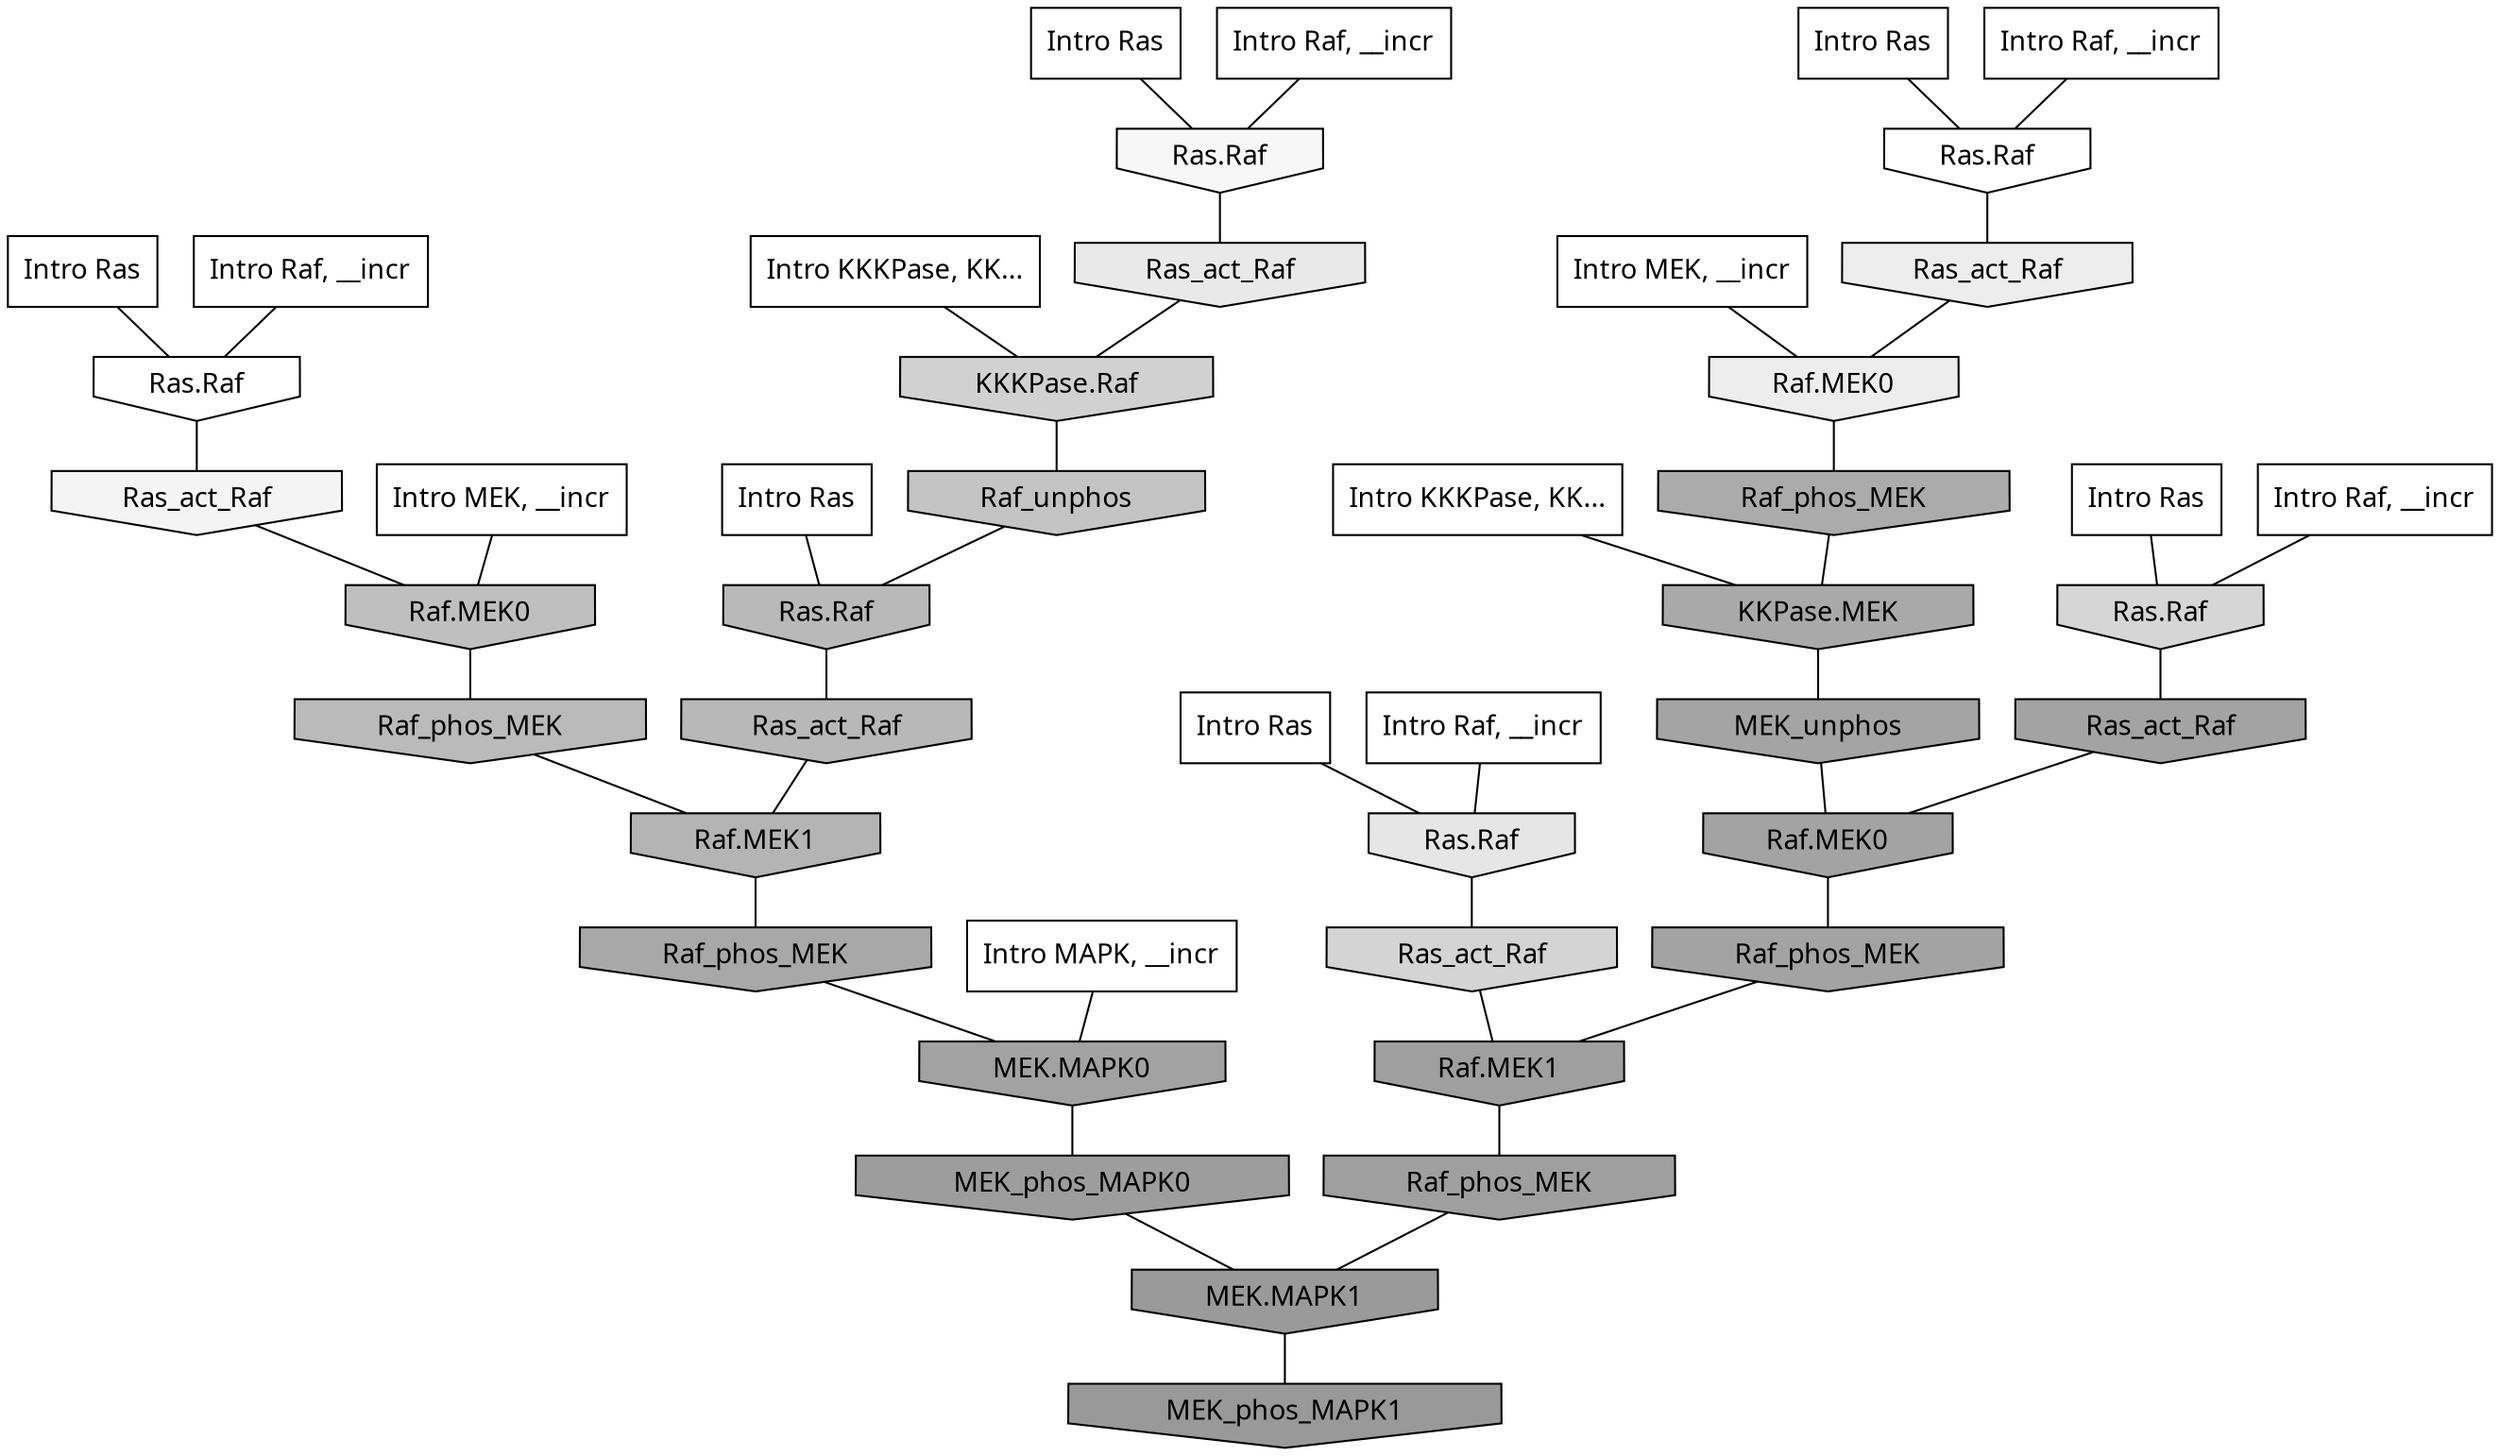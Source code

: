 digraph G{
  rankdir="TB";
  ranksep=0.30;
  node [fontname="CMU Serif"];
  edge [fontname="CMU Serif"];
  
  7 [label="Intro Ras", shape=rectangle, style=filled, fillcolor="0.000 0.000 1.000"]
  
  17 [label="Intro Ras", shape=rectangle, style=filled, fillcolor="0.000 0.000 1.000"]
  
  32 [label="Intro Ras", shape=rectangle, style=filled, fillcolor="0.000 0.000 1.000"]
  
  38 [label="Intro Ras", shape=rectangle, style=filled, fillcolor="0.000 0.000 1.000"]
  
  44 [label="Intro Ras", shape=rectangle, style=filled, fillcolor="0.000 0.000 1.000"]
  
  68 [label="Intro Ras", shape=rectangle, style=filled, fillcolor="0.000 0.000 1.000"]
  
  413 [label="Intro Raf, __incr", shape=rectangle, style=filled, fillcolor="0.000 0.000 1.000"]
  
  568 [label="Intro Raf, __incr", shape=rectangle, style=filled, fillcolor="0.000 0.000 1.000"]
  
  680 [label="Intro Raf, __incr", shape=rectangle, style=filled, fillcolor="0.000 0.000 1.000"]
  
  778 [label="Intro Raf, __incr", shape=rectangle, style=filled, fillcolor="0.000 0.000 1.000"]
  
  853 [label="Intro Raf, __incr", shape=rectangle, style=filled, fillcolor="0.000 0.000 1.000"]
  
  1372 [label="Intro MEK, __incr", shape=rectangle, style=filled, fillcolor="0.000 0.000 1.000"]
  
  1799 [label="Intro MEK, __incr", shape=rectangle, style=filled, fillcolor="0.000 0.000 1.000"]
  
  2208 [label="Intro MAPK, __incr", shape=rectangle, style=filled, fillcolor="0.000 0.000 1.000"]
  
  3131 [label="Intro KKKPase, KK...", shape=rectangle, style=filled, fillcolor="0.000 0.000 1.000"]
  
  3195 [label="Intro KKKPase, KK...", shape=rectangle, style=filled, fillcolor="0.000 0.000 1.000"]
  
  3213 [label="Ras.Raf", shape=invhouse, style=filled, fillcolor="0.000 0.000 1.000"]
  
  3242 [label="Ras.Raf", shape=invhouse, style=filled, fillcolor="0.000 0.000 1.000"]
  
  3521 [label="Ras.Raf", shape=invhouse, style=filled, fillcolor="0.000 0.000 0.965"]
  
  3613 [label="Ras_act_Raf", shape=invhouse, style=filled, fillcolor="0.000 0.000 0.954"]
  
  3972 [label="Ras_act_Raf", shape=invhouse, style=filled, fillcolor="0.000 0.000 0.926"]
  
  3974 [label="Raf.MEK0", shape=invhouse, style=filled, fillcolor="0.000 0.000 0.926"]
  
  4140 [label="Ras_act_Raf", shape=invhouse, style=filled, fillcolor="0.000 0.000 0.914"]
  
  4334 [label="Ras.Raf", shape=invhouse, style=filled, fillcolor="0.000 0.000 0.899"]
  
  5336 [label="Ras.Raf", shape=invhouse, style=filled, fillcolor="0.000 0.000 0.837"]
  
  5456 [label="Ras_act_Raf", shape=invhouse, style=filled, fillcolor="0.000 0.000 0.831"]
  
  5629 [label="KKKPase.Raf", shape=invhouse, style=filled, fillcolor="0.000 0.000 0.819"]
  
  6684 [label="Raf_unphos", shape=invhouse, style=filled, fillcolor="0.000 0.000 0.769"]
  
  7301 [label="Raf.MEK0", shape=invhouse, style=filled, fillcolor="0.000 0.000 0.747"]
  
  7918 [label="Raf_phos_MEK", shape=invhouse, style=filled, fillcolor="0.000 0.000 0.727"]
  
  8051 [label="Ras.Raf", shape=invhouse, style=filled, fillcolor="0.000 0.000 0.723"]
  
  8083 [label="Ras_act_Raf", shape=invhouse, style=filled, fillcolor="0.000 0.000 0.722"]
  
  8569 [label="Raf.MEK1", shape=invhouse, style=filled, fillcolor="0.000 0.000 0.707"]
  
  9987 [label="Raf_phos_MEK", shape=invhouse, style=filled, fillcolor="0.000 0.000 0.671"]
  
  10365 [label="KKPase.MEK", shape=invhouse, style=filled, fillcolor="0.000 0.000 0.663"]
  
  10497 [label="Raf_phos_MEK", shape=invhouse, style=filled, fillcolor="0.000 0.000 0.660"]
  
  11325 [label="MEK_unphos", shape=invhouse, style=filled, fillcolor="0.000 0.000 0.643"]
  
  11459 [label="Ras_act_Raf", shape=invhouse, style=filled, fillcolor="0.000 0.000 0.640"]
  
  11462 [label="Raf.MEK0", shape=invhouse, style=filled, fillcolor="0.000 0.000 0.640"]
  
  11582 [label="Raf_phos_MEK", shape=invhouse, style=filled, fillcolor="0.000 0.000 0.638"]
  
  11848 [label="MEK.MAPK0", shape=invhouse, style=filled, fillcolor="0.000 0.000 0.633"]
  
  12418 [label="Raf.MEK1", shape=invhouse, style=filled, fillcolor="0.000 0.000 0.623"]
  
  12428 [label="Raf_phos_MEK", shape=invhouse, style=filled, fillcolor="0.000 0.000 0.623"]
  
  12959 [label="MEK_phos_MAPK0", shape=invhouse, style=filled, fillcolor="0.000 0.000 0.614"]
  
  13649 [label="MEK.MAPK1", shape=invhouse, style=filled, fillcolor="0.000 0.000 0.603"]
  
  13859 [label="MEK_phos_MAPK1", shape=invhouse, style=filled, fillcolor="0.000 0.000 0.600"]
  
  
  13649 -> 13859 [dir=none, color="0.000 0.000 0.000"] 
  12959 -> 13649 [dir=none, color="0.000 0.000 0.000"] 
  12428 -> 13649 [dir=none, color="0.000 0.000 0.000"] 
  12418 -> 12428 [dir=none, color="0.000 0.000 0.000"] 
  11848 -> 12959 [dir=none, color="0.000 0.000 0.000"] 
  11582 -> 12418 [dir=none, color="0.000 0.000 0.000"] 
  11462 -> 11582 [dir=none, color="0.000 0.000 0.000"] 
  11459 -> 11462 [dir=none, color="0.000 0.000 0.000"] 
  11325 -> 11462 [dir=none, color="0.000 0.000 0.000"] 
  10497 -> 11848 [dir=none, color="0.000 0.000 0.000"] 
  10365 -> 11325 [dir=none, color="0.000 0.000 0.000"] 
  9987 -> 10365 [dir=none, color="0.000 0.000 0.000"] 
  8569 -> 10497 [dir=none, color="0.000 0.000 0.000"] 
  8083 -> 8569 [dir=none, color="0.000 0.000 0.000"] 
  8051 -> 8083 [dir=none, color="0.000 0.000 0.000"] 
  7918 -> 8569 [dir=none, color="0.000 0.000 0.000"] 
  7301 -> 7918 [dir=none, color="0.000 0.000 0.000"] 
  6684 -> 8051 [dir=none, color="0.000 0.000 0.000"] 
  5629 -> 6684 [dir=none, color="0.000 0.000 0.000"] 
  5456 -> 12418 [dir=none, color="0.000 0.000 0.000"] 
  5336 -> 11459 [dir=none, color="0.000 0.000 0.000"] 
  4334 -> 5456 [dir=none, color="0.000 0.000 0.000"] 
  4140 -> 5629 [dir=none, color="0.000 0.000 0.000"] 
  3974 -> 9987 [dir=none, color="0.000 0.000 0.000"] 
  3972 -> 3974 [dir=none, color="0.000 0.000 0.000"] 
  3613 -> 7301 [dir=none, color="0.000 0.000 0.000"] 
  3521 -> 4140 [dir=none, color="0.000 0.000 0.000"] 
  3242 -> 3972 [dir=none, color="0.000 0.000 0.000"] 
  3213 -> 3613 [dir=none, color="0.000 0.000 0.000"] 
  3195 -> 10365 [dir=none, color="0.000 0.000 0.000"] 
  3131 -> 5629 [dir=none, color="0.000 0.000 0.000"] 
  2208 -> 11848 [dir=none, color="0.000 0.000 0.000"] 
  1799 -> 3974 [dir=none, color="0.000 0.000 0.000"] 
  1372 -> 7301 [dir=none, color="0.000 0.000 0.000"] 
  853 -> 3521 [dir=none, color="0.000 0.000 0.000"] 
  778 -> 4334 [dir=none, color="0.000 0.000 0.000"] 
  680 -> 3213 [dir=none, color="0.000 0.000 0.000"] 
  568 -> 3242 [dir=none, color="0.000 0.000 0.000"] 
  413 -> 5336 [dir=none, color="0.000 0.000 0.000"] 
  68 -> 5336 [dir=none, color="0.000 0.000 0.000"] 
  44 -> 4334 [dir=none, color="0.000 0.000 0.000"] 
  38 -> 3242 [dir=none, color="0.000 0.000 0.000"] 
  32 -> 3521 [dir=none, color="0.000 0.000 0.000"] 
  17 -> 8051 [dir=none, color="0.000 0.000 0.000"] 
  7 -> 3213 [dir=none, color="0.000 0.000 0.000"] 
  
  }
